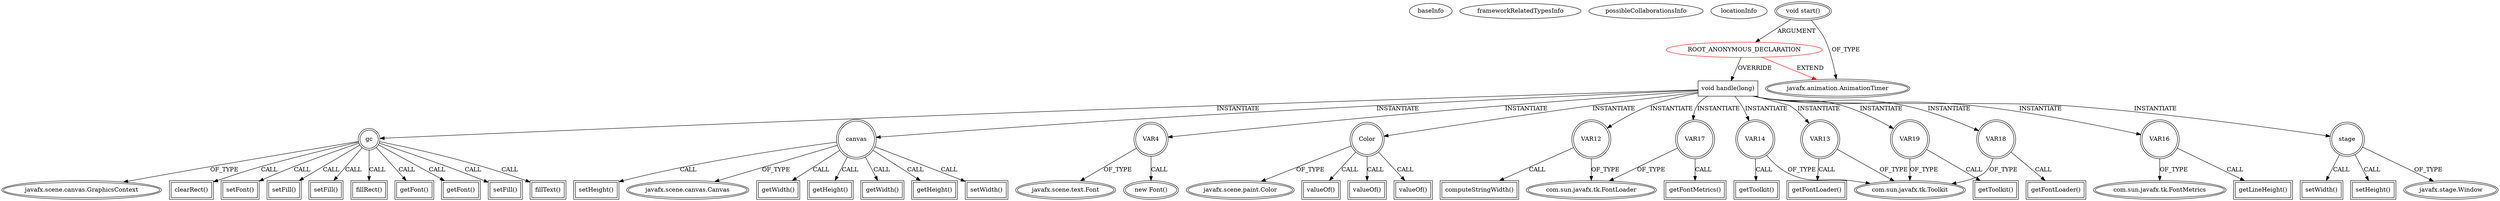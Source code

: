 digraph {
baseInfo[graphId=4447,category="extension_graph",isAnonymous=true,possibleRelation=false]
frameworkRelatedTypesInfo[0="javafx.animation.AnimationTimer"]
possibleCollaborationsInfo[]
locationInfo[projectName="t-kensuke-Java8",filePath="/t-kensuke-Java8/Java8-master/src/main/java/clock/DigitalClock.java",contextSignature="void start(javafx.stage.Stage)",graphId="4447"]
0[label="ROOT_ANONYMOUS_DECLARATION",vertexType="ROOT_ANONYMOUS_DECLARATION",isFrameworkType=false,color=red]
1[label="javafx.animation.AnimationTimer",vertexType="FRAMEWORK_CLASS_TYPE",isFrameworkType=true,peripheries=2]
2[label="void start()",vertexType="OUTSIDE_CALL",isFrameworkType=true,peripheries=2]
4[label="void handle(long)",vertexType="OVERRIDING_METHOD_DECLARATION",isFrameworkType=false,shape=box]
5[label="gc",vertexType="VARIABLE_EXPRESION",isFrameworkType=true,peripheries=2,shape=circle]
7[label="javafx.scene.canvas.GraphicsContext",vertexType="FRAMEWORK_CLASS_TYPE",isFrameworkType=true,peripheries=2]
6[label="clearRect()",vertexType="INSIDE_CALL",isFrameworkType=true,peripheries=2,shape=box]
8[label="canvas",vertexType="VARIABLE_EXPRESION",isFrameworkType=true,peripheries=2,shape=circle]
10[label="javafx.scene.canvas.Canvas",vertexType="FRAMEWORK_CLASS_TYPE",isFrameworkType=true,peripheries=2]
9[label="getWidth()",vertexType="INSIDE_CALL",isFrameworkType=true,peripheries=2,shape=box]
12[label="getHeight()",vertexType="INSIDE_CALL",isFrameworkType=true,peripheries=2,shape=box]
14[label="setFont()",vertexType="INSIDE_CALL",isFrameworkType=true,peripheries=2,shape=box]
16[label="VAR4",vertexType="VARIABLE_EXPRESION",isFrameworkType=true,peripheries=2,shape=circle]
17[label="javafx.scene.text.Font",vertexType="FRAMEWORK_CLASS_TYPE",isFrameworkType=true,peripheries=2]
15[label="new Font()",vertexType="CONSTRUCTOR_CALL",isFrameworkType=true,peripheries=2]
19[label="setFill()",vertexType="INSIDE_CALL",isFrameworkType=true,peripheries=2,shape=box]
20[label="Color",vertexType="VARIABLE_EXPRESION",isFrameworkType=true,peripheries=2,shape=circle]
22[label="javafx.scene.paint.Color",vertexType="FRAMEWORK_CLASS_TYPE",isFrameworkType=true,peripheries=2]
21[label="valueOf()",vertexType="INSIDE_CALL",isFrameworkType=true,peripheries=2,shape=box]
24[label="setFill()",vertexType="INSIDE_CALL",isFrameworkType=true,peripheries=2,shape=box]
26[label="valueOf()",vertexType="INSIDE_CALL",isFrameworkType=true,peripheries=2,shape=box]
28[label="fillRect()",vertexType="INSIDE_CALL",isFrameworkType=true,peripheries=2,shape=box]
30[label="getWidth()",vertexType="INSIDE_CALL",isFrameworkType=true,peripheries=2,shape=box]
32[label="getHeight()",vertexType="INSIDE_CALL",isFrameworkType=true,peripheries=2,shape=box]
33[label="VAR12",vertexType="VARIABLE_EXPRESION",isFrameworkType=true,peripheries=2,shape=circle]
35[label="com.sun.javafx.tk.FontLoader",vertexType="FRAMEWORK_CLASS_TYPE",isFrameworkType=true,peripheries=2]
34[label="computeStringWidth()",vertexType="INSIDE_CALL",isFrameworkType=true,peripheries=2,shape=box]
36[label="VAR13",vertexType="VARIABLE_EXPRESION",isFrameworkType=true,peripheries=2,shape=circle]
38[label="com.sun.javafx.tk.Toolkit",vertexType="FRAMEWORK_CLASS_TYPE",isFrameworkType=true,peripheries=2]
37[label="getFontLoader()",vertexType="INSIDE_CALL",isFrameworkType=true,peripheries=2,shape=box]
39[label="VAR14",vertexType="VARIABLE_EXPRESION",isFrameworkType=true,peripheries=2,shape=circle]
40[label="getToolkit()",vertexType="INSIDE_CALL",isFrameworkType=true,peripheries=2,shape=box]
43[label="getFont()",vertexType="INSIDE_CALL",isFrameworkType=true,peripheries=2,shape=box]
44[label="VAR16",vertexType="VARIABLE_EXPRESION",isFrameworkType=true,peripheries=2,shape=circle]
46[label="com.sun.javafx.tk.FontMetrics",vertexType="FRAMEWORK_CLASS_TYPE",isFrameworkType=true,peripheries=2]
45[label="getLineHeight()",vertexType="INSIDE_CALL",isFrameworkType=true,peripheries=2,shape=box]
47[label="VAR17",vertexType="VARIABLE_EXPRESION",isFrameworkType=true,peripheries=2,shape=circle]
48[label="getFontMetrics()",vertexType="INSIDE_CALL",isFrameworkType=true,peripheries=2,shape=box]
50[label="VAR18",vertexType="VARIABLE_EXPRESION",isFrameworkType=true,peripheries=2,shape=circle]
51[label="getFontLoader()",vertexType="INSIDE_CALL",isFrameworkType=true,peripheries=2,shape=box]
53[label="VAR19",vertexType="VARIABLE_EXPRESION",isFrameworkType=true,peripheries=2,shape=circle]
54[label="getToolkit()",vertexType="INSIDE_CALL",isFrameworkType=true,peripheries=2,shape=box]
57[label="getFont()",vertexType="INSIDE_CALL",isFrameworkType=true,peripheries=2,shape=box]
59[label="setWidth()",vertexType="INSIDE_CALL",isFrameworkType=true,peripheries=2,shape=box]
61[label="setHeight()",vertexType="INSIDE_CALL",isFrameworkType=true,peripheries=2,shape=box]
63[label="setFill()",vertexType="INSIDE_CALL",isFrameworkType=true,peripheries=2,shape=box]
65[label="valueOf()",vertexType="INSIDE_CALL",isFrameworkType=true,peripheries=2,shape=box]
67[label="fillText()",vertexType="INSIDE_CALL",isFrameworkType=true,peripheries=2,shape=box]
68[label="stage",vertexType="VARIABLE_EXPRESION",isFrameworkType=true,peripheries=2,shape=circle]
70[label="javafx.stage.Window",vertexType="FRAMEWORK_CLASS_TYPE",isFrameworkType=true,peripheries=2]
69[label="setWidth()",vertexType="INSIDE_CALL",isFrameworkType=true,peripheries=2,shape=box]
72[label="setHeight()",vertexType="INSIDE_CALL",isFrameworkType=true,peripheries=2,shape=box]
0->1[label="EXTEND",color=red]
2->0[label="ARGUMENT"]
2->1[label="OF_TYPE"]
0->4[label="OVERRIDE"]
4->5[label="INSTANTIATE"]
5->7[label="OF_TYPE"]
5->6[label="CALL"]
4->8[label="INSTANTIATE"]
8->10[label="OF_TYPE"]
8->9[label="CALL"]
8->12[label="CALL"]
5->14[label="CALL"]
4->16[label="INSTANTIATE"]
16->17[label="OF_TYPE"]
16->15[label="CALL"]
5->19[label="CALL"]
4->20[label="INSTANTIATE"]
20->22[label="OF_TYPE"]
20->21[label="CALL"]
5->24[label="CALL"]
20->26[label="CALL"]
5->28[label="CALL"]
8->30[label="CALL"]
8->32[label="CALL"]
4->33[label="INSTANTIATE"]
33->35[label="OF_TYPE"]
33->34[label="CALL"]
4->36[label="INSTANTIATE"]
36->38[label="OF_TYPE"]
36->37[label="CALL"]
4->39[label="INSTANTIATE"]
39->38[label="OF_TYPE"]
39->40[label="CALL"]
5->43[label="CALL"]
4->44[label="INSTANTIATE"]
44->46[label="OF_TYPE"]
44->45[label="CALL"]
4->47[label="INSTANTIATE"]
47->35[label="OF_TYPE"]
47->48[label="CALL"]
4->50[label="INSTANTIATE"]
50->38[label="OF_TYPE"]
50->51[label="CALL"]
4->53[label="INSTANTIATE"]
53->38[label="OF_TYPE"]
53->54[label="CALL"]
5->57[label="CALL"]
8->59[label="CALL"]
8->61[label="CALL"]
5->63[label="CALL"]
20->65[label="CALL"]
5->67[label="CALL"]
4->68[label="INSTANTIATE"]
68->70[label="OF_TYPE"]
68->69[label="CALL"]
68->72[label="CALL"]
}
